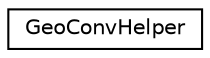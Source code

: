 digraph "Graphical Class Hierarchy"
{
  edge [fontname="Helvetica",fontsize="10",labelfontname="Helvetica",labelfontsize="10"];
  node [fontname="Helvetica",fontsize="10",shape=record];
  rankdir="LR";
  Node0 [label="GeoConvHelper",height=0.2,width=0.4,color="black", fillcolor="white", style="filled",URL="$d7/d6c/class_geo_conv_helper.html",tooltip="static methods for processing the coordinates conversion for the current net "];
}
